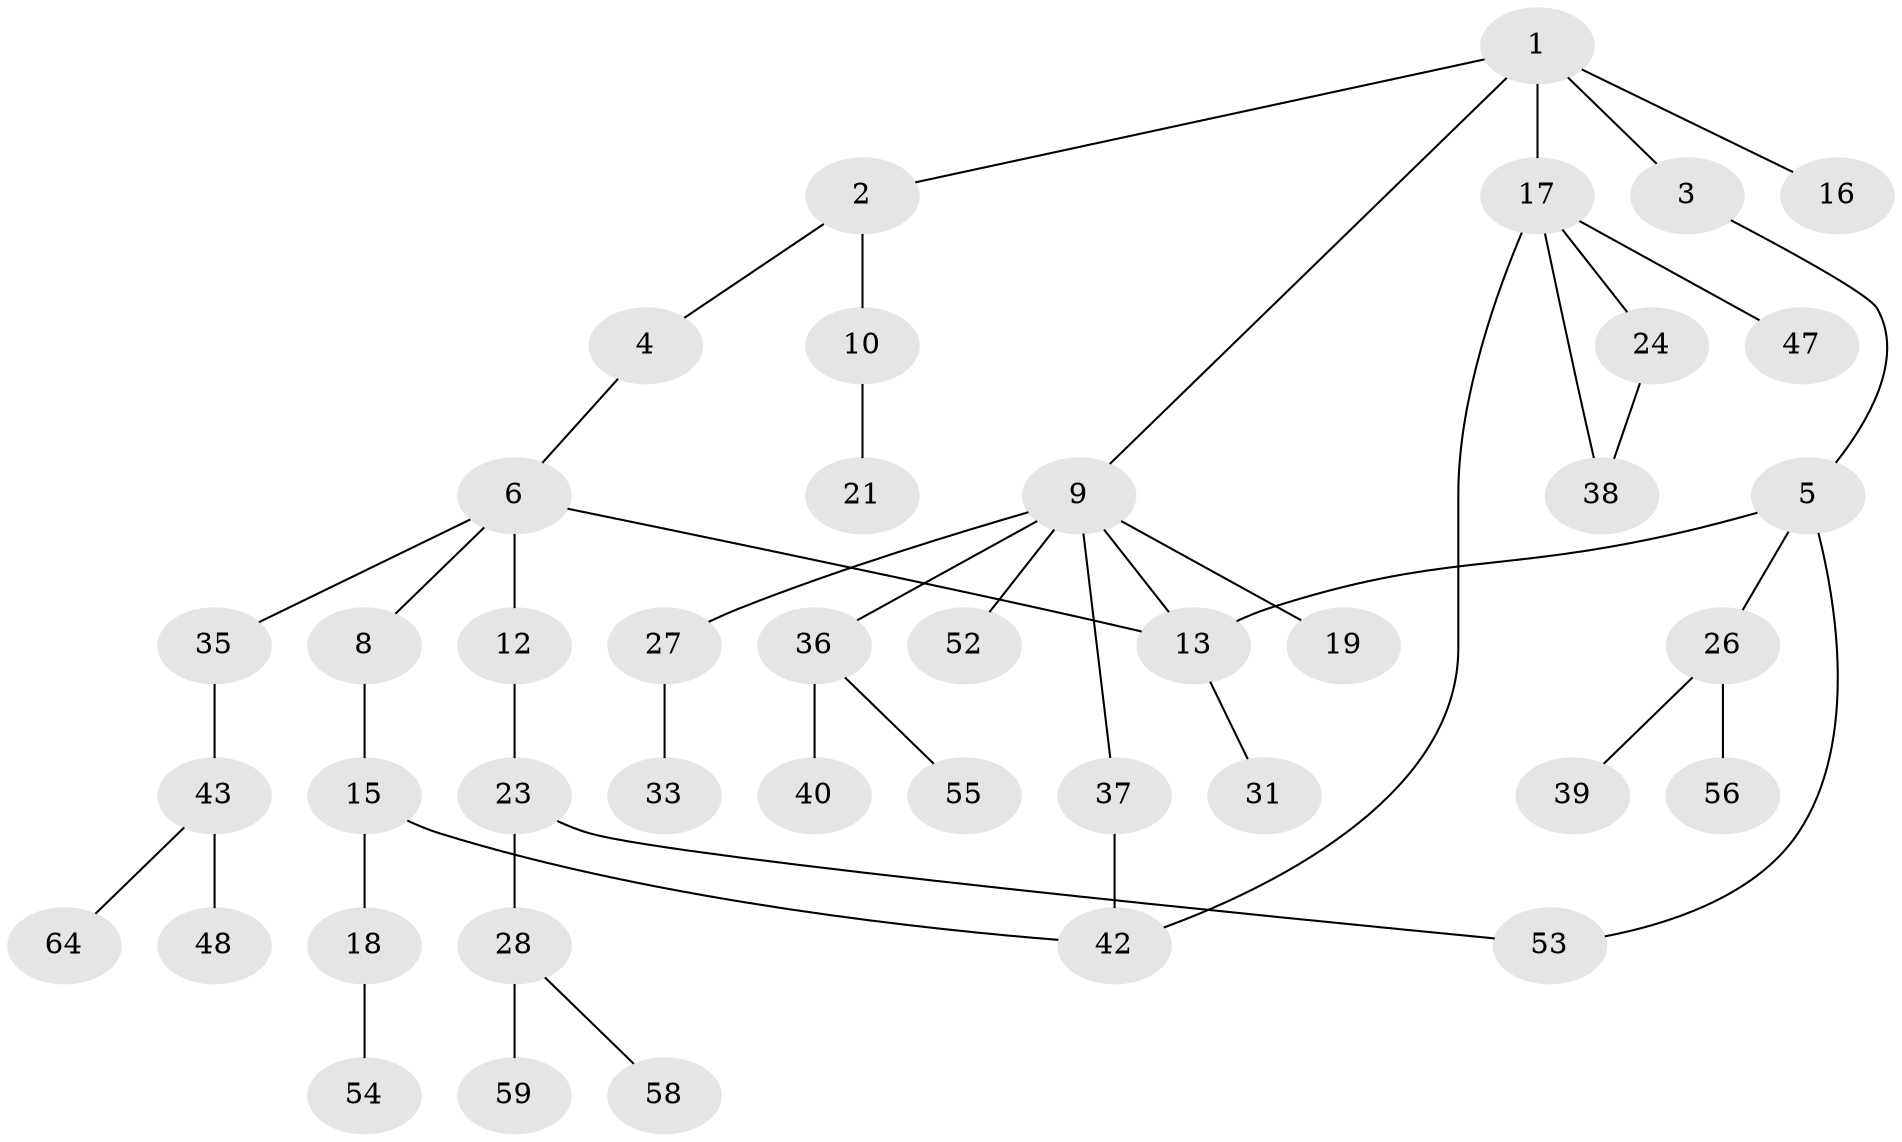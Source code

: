 // Generated by graph-tools (version 1.1) at 2025/51/02/27/25 19:51:39]
// undirected, 42 vertices, 47 edges
graph export_dot {
graph [start="1"]
  node [color=gray90,style=filled];
  1 [super="+7"];
  2 [super="+34"];
  3;
  4;
  5 [super="+20"];
  6 [super="+14"];
  8;
  9 [super="+11"];
  10 [super="+46"];
  12 [super="+22"];
  13 [super="+41"];
  15 [super="+49"];
  16 [super="+57"];
  17 [super="+51"];
  18 [super="+32"];
  19;
  21;
  23 [super="+25"];
  24 [super="+61"];
  26 [super="+30"];
  27 [super="+29"];
  28 [super="+50"];
  31;
  33;
  35;
  36 [super="+44"];
  37;
  38 [super="+63"];
  39;
  40;
  42 [super="+62"];
  43 [super="+45"];
  47;
  48;
  52;
  53;
  54;
  55;
  56;
  58 [super="+60"];
  59;
  64;
  1 -- 2;
  1 -- 3;
  1 -- 16;
  1 -- 9;
  1 -- 17;
  2 -- 4;
  2 -- 10;
  3 -- 5;
  4 -- 6;
  5 -- 13;
  5 -- 26;
  5 -- 53;
  6 -- 8;
  6 -- 12;
  6 -- 35;
  6 -- 13;
  8 -- 15;
  9 -- 13;
  9 -- 19;
  9 -- 27;
  9 -- 36;
  9 -- 37;
  9 -- 52;
  10 -- 21;
  12 -- 23;
  13 -- 31;
  15 -- 18;
  15 -- 42;
  17 -- 24;
  17 -- 42;
  17 -- 47;
  17 -- 38;
  18 -- 54;
  23 -- 53;
  23 -- 28;
  24 -- 38;
  26 -- 39;
  26 -- 56;
  27 -- 33;
  28 -- 58;
  28 -- 59;
  35 -- 43;
  36 -- 40 [weight=2];
  36 -- 55;
  37 -- 42;
  43 -- 48;
  43 -- 64;
}
